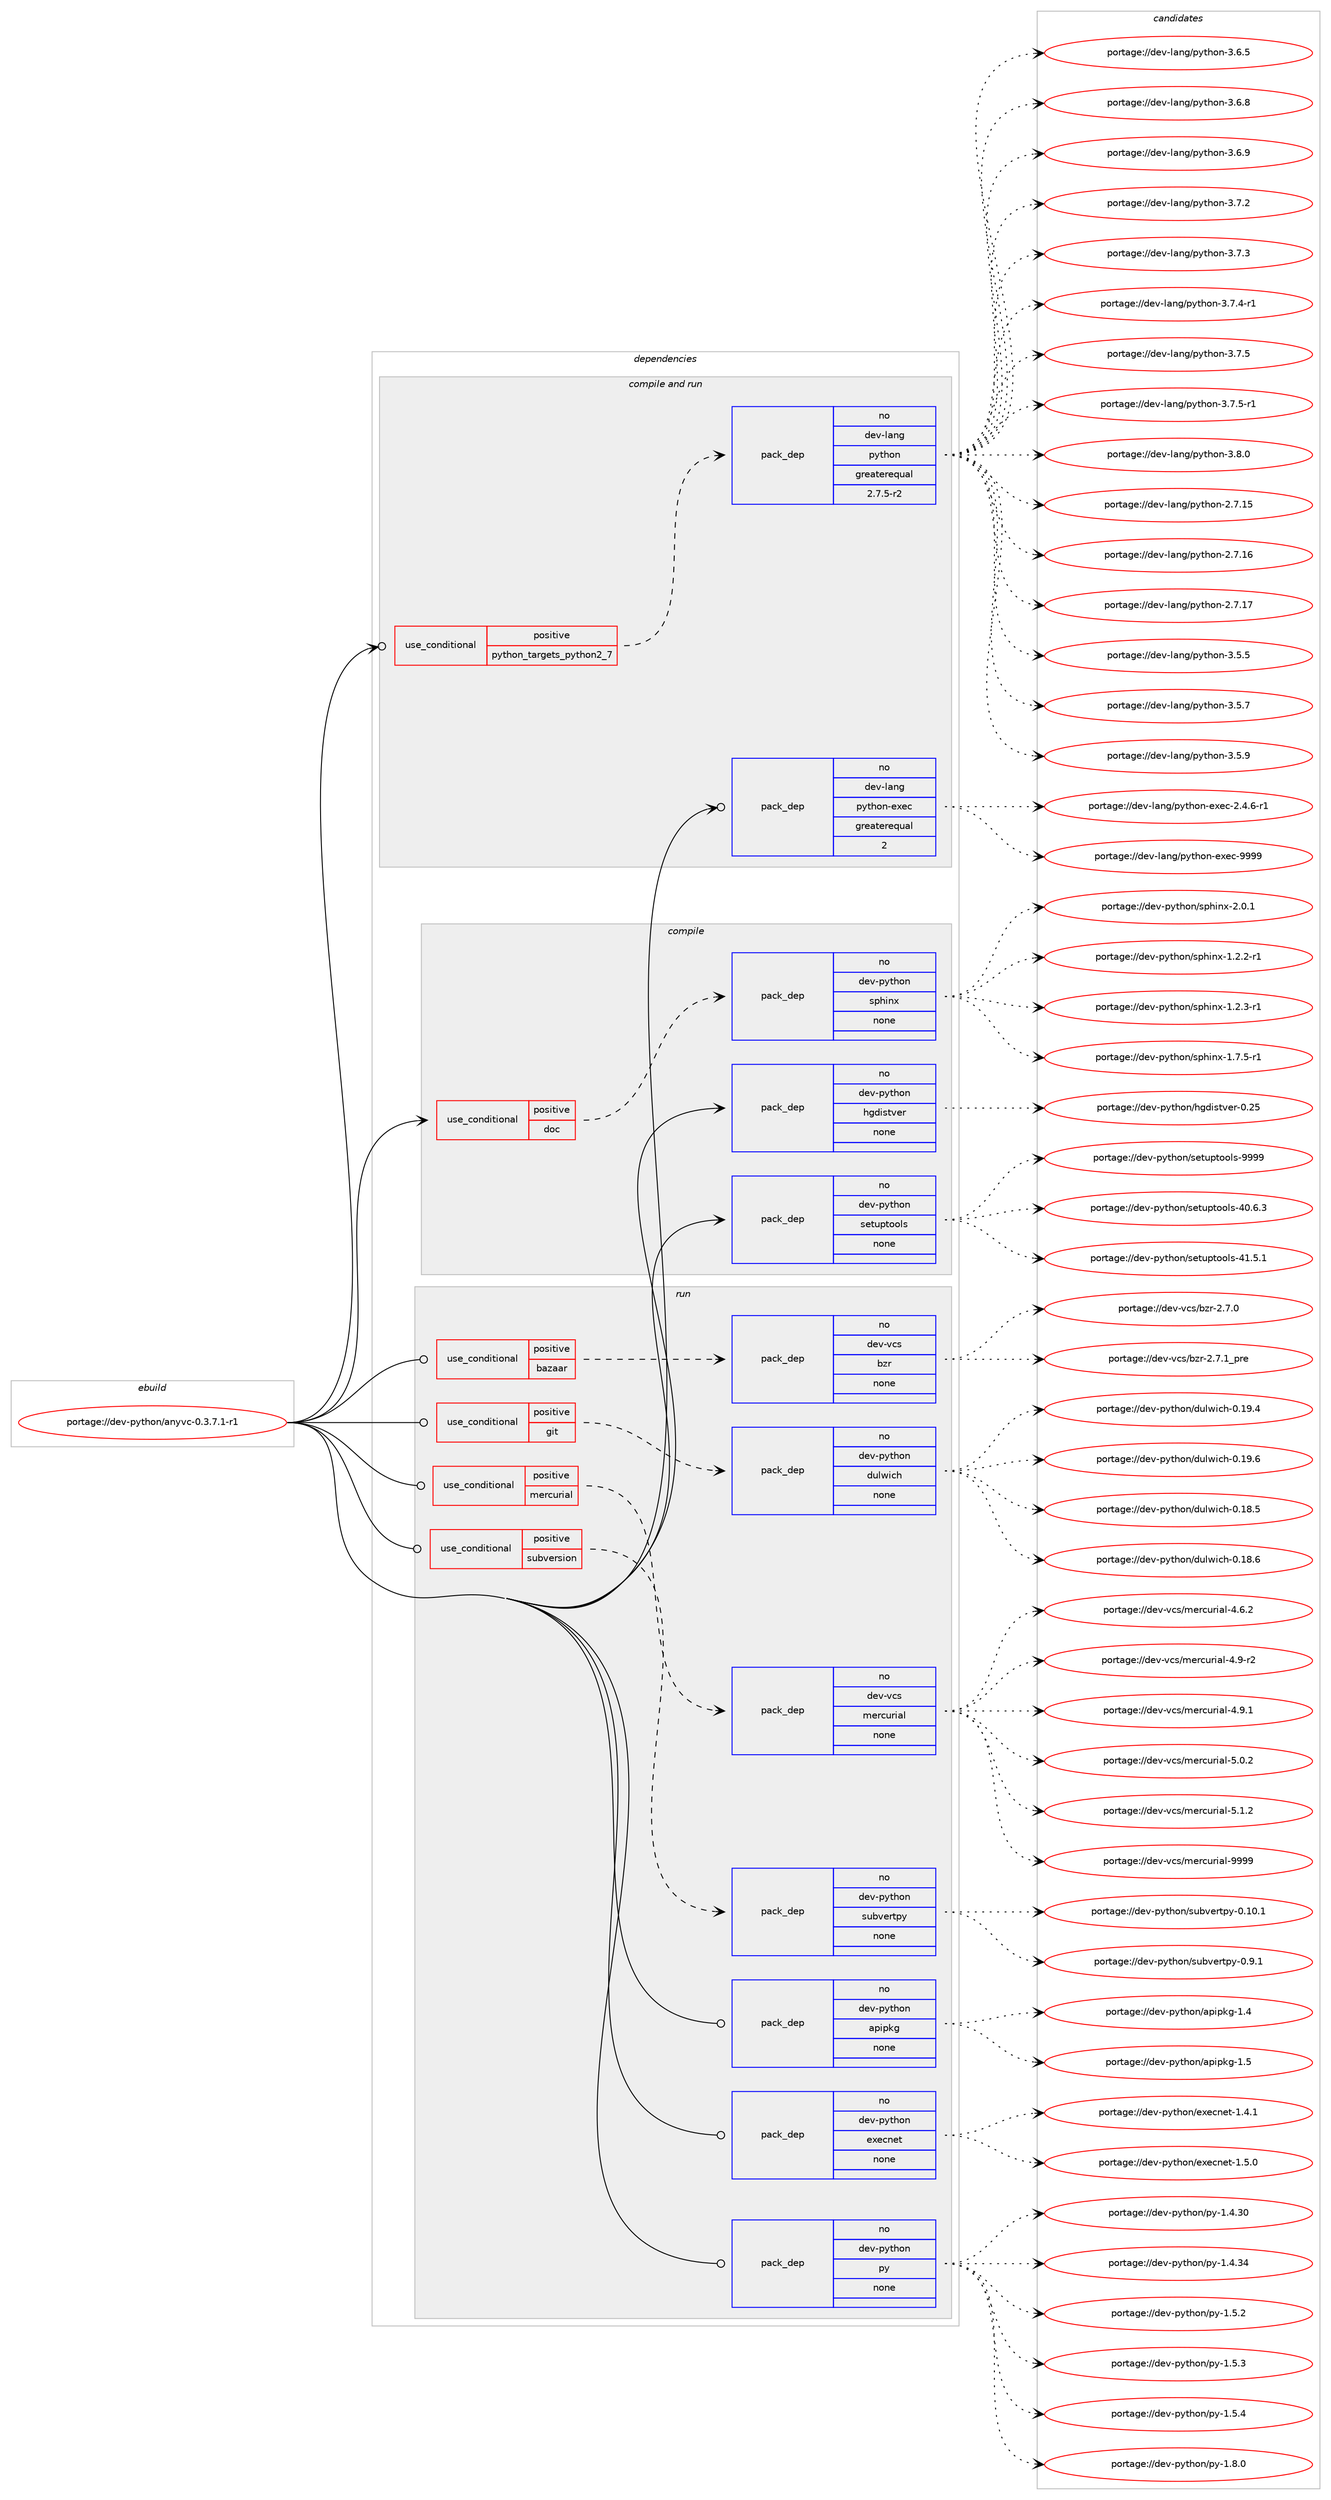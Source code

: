 digraph prolog {

# *************
# Graph options
# *************

newrank=true;
concentrate=true;
compound=true;
graph [rankdir=LR,fontname=Helvetica,fontsize=10,ranksep=1.5];#, ranksep=2.5, nodesep=0.2];
edge  [arrowhead=vee];
node  [fontname=Helvetica,fontsize=10];

# **********
# The ebuild
# **********

subgraph cluster_leftcol {
color=gray;
rank=same;
label=<<i>ebuild</i>>;
id [label="portage://dev-python/anyvc-0.3.7.1-r1", color=red, width=4, href="../dev-python/anyvc-0.3.7.1-r1.svg"];
}

# ****************
# The dependencies
# ****************

subgraph cluster_midcol {
color=gray;
label=<<i>dependencies</i>>;
subgraph cluster_compile {
fillcolor="#eeeeee";
style=filled;
label=<<i>compile</i>>;
subgraph cond25450 {
dependency129239 [label=<<TABLE BORDER="0" CELLBORDER="1" CELLSPACING="0" CELLPADDING="4"><TR><TD ROWSPAN="3" CELLPADDING="10">use_conditional</TD></TR><TR><TD>positive</TD></TR><TR><TD>doc</TD></TR></TABLE>>, shape=none, color=red];
subgraph pack100484 {
dependency129240 [label=<<TABLE BORDER="0" CELLBORDER="1" CELLSPACING="0" CELLPADDING="4" WIDTH="220"><TR><TD ROWSPAN="6" CELLPADDING="30">pack_dep</TD></TR><TR><TD WIDTH="110">no</TD></TR><TR><TD>dev-python</TD></TR><TR><TD>sphinx</TD></TR><TR><TD>none</TD></TR><TR><TD></TD></TR></TABLE>>, shape=none, color=blue];
}
dependency129239:e -> dependency129240:w [weight=20,style="dashed",arrowhead="vee"];
}
id:e -> dependency129239:w [weight=20,style="solid",arrowhead="vee"];
subgraph pack100485 {
dependency129241 [label=<<TABLE BORDER="0" CELLBORDER="1" CELLSPACING="0" CELLPADDING="4" WIDTH="220"><TR><TD ROWSPAN="6" CELLPADDING="30">pack_dep</TD></TR><TR><TD WIDTH="110">no</TD></TR><TR><TD>dev-python</TD></TR><TR><TD>hgdistver</TD></TR><TR><TD>none</TD></TR><TR><TD></TD></TR></TABLE>>, shape=none, color=blue];
}
id:e -> dependency129241:w [weight=20,style="solid",arrowhead="vee"];
subgraph pack100486 {
dependency129242 [label=<<TABLE BORDER="0" CELLBORDER="1" CELLSPACING="0" CELLPADDING="4" WIDTH="220"><TR><TD ROWSPAN="6" CELLPADDING="30">pack_dep</TD></TR><TR><TD WIDTH="110">no</TD></TR><TR><TD>dev-python</TD></TR><TR><TD>setuptools</TD></TR><TR><TD>none</TD></TR><TR><TD></TD></TR></TABLE>>, shape=none, color=blue];
}
id:e -> dependency129242:w [weight=20,style="solid",arrowhead="vee"];
}
subgraph cluster_compileandrun {
fillcolor="#eeeeee";
style=filled;
label=<<i>compile and run</i>>;
subgraph cond25451 {
dependency129243 [label=<<TABLE BORDER="0" CELLBORDER="1" CELLSPACING="0" CELLPADDING="4"><TR><TD ROWSPAN="3" CELLPADDING="10">use_conditional</TD></TR><TR><TD>positive</TD></TR><TR><TD>python_targets_python2_7</TD></TR></TABLE>>, shape=none, color=red];
subgraph pack100487 {
dependency129244 [label=<<TABLE BORDER="0" CELLBORDER="1" CELLSPACING="0" CELLPADDING="4" WIDTH="220"><TR><TD ROWSPAN="6" CELLPADDING="30">pack_dep</TD></TR><TR><TD WIDTH="110">no</TD></TR><TR><TD>dev-lang</TD></TR><TR><TD>python</TD></TR><TR><TD>greaterequal</TD></TR><TR><TD>2.7.5-r2</TD></TR></TABLE>>, shape=none, color=blue];
}
dependency129243:e -> dependency129244:w [weight=20,style="dashed",arrowhead="vee"];
}
id:e -> dependency129243:w [weight=20,style="solid",arrowhead="odotvee"];
subgraph pack100488 {
dependency129245 [label=<<TABLE BORDER="0" CELLBORDER="1" CELLSPACING="0" CELLPADDING="4" WIDTH="220"><TR><TD ROWSPAN="6" CELLPADDING="30">pack_dep</TD></TR><TR><TD WIDTH="110">no</TD></TR><TR><TD>dev-lang</TD></TR><TR><TD>python-exec</TD></TR><TR><TD>greaterequal</TD></TR><TR><TD>2</TD></TR></TABLE>>, shape=none, color=blue];
}
id:e -> dependency129245:w [weight=20,style="solid",arrowhead="odotvee"];
}
subgraph cluster_run {
fillcolor="#eeeeee";
style=filled;
label=<<i>run</i>>;
subgraph cond25452 {
dependency129246 [label=<<TABLE BORDER="0" CELLBORDER="1" CELLSPACING="0" CELLPADDING="4"><TR><TD ROWSPAN="3" CELLPADDING="10">use_conditional</TD></TR><TR><TD>positive</TD></TR><TR><TD>bazaar</TD></TR></TABLE>>, shape=none, color=red];
subgraph pack100489 {
dependency129247 [label=<<TABLE BORDER="0" CELLBORDER="1" CELLSPACING="0" CELLPADDING="4" WIDTH="220"><TR><TD ROWSPAN="6" CELLPADDING="30">pack_dep</TD></TR><TR><TD WIDTH="110">no</TD></TR><TR><TD>dev-vcs</TD></TR><TR><TD>bzr</TD></TR><TR><TD>none</TD></TR><TR><TD></TD></TR></TABLE>>, shape=none, color=blue];
}
dependency129246:e -> dependency129247:w [weight=20,style="dashed",arrowhead="vee"];
}
id:e -> dependency129246:w [weight=20,style="solid",arrowhead="odot"];
subgraph cond25453 {
dependency129248 [label=<<TABLE BORDER="0" CELLBORDER="1" CELLSPACING="0" CELLPADDING="4"><TR><TD ROWSPAN="3" CELLPADDING="10">use_conditional</TD></TR><TR><TD>positive</TD></TR><TR><TD>git</TD></TR></TABLE>>, shape=none, color=red];
subgraph pack100490 {
dependency129249 [label=<<TABLE BORDER="0" CELLBORDER="1" CELLSPACING="0" CELLPADDING="4" WIDTH="220"><TR><TD ROWSPAN="6" CELLPADDING="30">pack_dep</TD></TR><TR><TD WIDTH="110">no</TD></TR><TR><TD>dev-python</TD></TR><TR><TD>dulwich</TD></TR><TR><TD>none</TD></TR><TR><TD></TD></TR></TABLE>>, shape=none, color=blue];
}
dependency129248:e -> dependency129249:w [weight=20,style="dashed",arrowhead="vee"];
}
id:e -> dependency129248:w [weight=20,style="solid",arrowhead="odot"];
subgraph cond25454 {
dependency129250 [label=<<TABLE BORDER="0" CELLBORDER="1" CELLSPACING="0" CELLPADDING="4"><TR><TD ROWSPAN="3" CELLPADDING="10">use_conditional</TD></TR><TR><TD>positive</TD></TR><TR><TD>mercurial</TD></TR></TABLE>>, shape=none, color=red];
subgraph pack100491 {
dependency129251 [label=<<TABLE BORDER="0" CELLBORDER="1" CELLSPACING="0" CELLPADDING="4" WIDTH="220"><TR><TD ROWSPAN="6" CELLPADDING="30">pack_dep</TD></TR><TR><TD WIDTH="110">no</TD></TR><TR><TD>dev-vcs</TD></TR><TR><TD>mercurial</TD></TR><TR><TD>none</TD></TR><TR><TD></TD></TR></TABLE>>, shape=none, color=blue];
}
dependency129250:e -> dependency129251:w [weight=20,style="dashed",arrowhead="vee"];
}
id:e -> dependency129250:w [weight=20,style="solid",arrowhead="odot"];
subgraph cond25455 {
dependency129252 [label=<<TABLE BORDER="0" CELLBORDER="1" CELLSPACING="0" CELLPADDING="4"><TR><TD ROWSPAN="3" CELLPADDING="10">use_conditional</TD></TR><TR><TD>positive</TD></TR><TR><TD>subversion</TD></TR></TABLE>>, shape=none, color=red];
subgraph pack100492 {
dependency129253 [label=<<TABLE BORDER="0" CELLBORDER="1" CELLSPACING="0" CELLPADDING="4" WIDTH="220"><TR><TD ROWSPAN="6" CELLPADDING="30">pack_dep</TD></TR><TR><TD WIDTH="110">no</TD></TR><TR><TD>dev-python</TD></TR><TR><TD>subvertpy</TD></TR><TR><TD>none</TD></TR><TR><TD></TD></TR></TABLE>>, shape=none, color=blue];
}
dependency129252:e -> dependency129253:w [weight=20,style="dashed",arrowhead="vee"];
}
id:e -> dependency129252:w [weight=20,style="solid",arrowhead="odot"];
subgraph pack100493 {
dependency129254 [label=<<TABLE BORDER="0" CELLBORDER="1" CELLSPACING="0" CELLPADDING="4" WIDTH="220"><TR><TD ROWSPAN="6" CELLPADDING="30">pack_dep</TD></TR><TR><TD WIDTH="110">no</TD></TR><TR><TD>dev-python</TD></TR><TR><TD>apipkg</TD></TR><TR><TD>none</TD></TR><TR><TD></TD></TR></TABLE>>, shape=none, color=blue];
}
id:e -> dependency129254:w [weight=20,style="solid",arrowhead="odot"];
subgraph pack100494 {
dependency129255 [label=<<TABLE BORDER="0" CELLBORDER="1" CELLSPACING="0" CELLPADDING="4" WIDTH="220"><TR><TD ROWSPAN="6" CELLPADDING="30">pack_dep</TD></TR><TR><TD WIDTH="110">no</TD></TR><TR><TD>dev-python</TD></TR><TR><TD>execnet</TD></TR><TR><TD>none</TD></TR><TR><TD></TD></TR></TABLE>>, shape=none, color=blue];
}
id:e -> dependency129255:w [weight=20,style="solid",arrowhead="odot"];
subgraph pack100495 {
dependency129256 [label=<<TABLE BORDER="0" CELLBORDER="1" CELLSPACING="0" CELLPADDING="4" WIDTH="220"><TR><TD ROWSPAN="6" CELLPADDING="30">pack_dep</TD></TR><TR><TD WIDTH="110">no</TD></TR><TR><TD>dev-python</TD></TR><TR><TD>py</TD></TR><TR><TD>none</TD></TR><TR><TD></TD></TR></TABLE>>, shape=none, color=blue];
}
id:e -> dependency129256:w [weight=20,style="solid",arrowhead="odot"];
}
}

# **************
# The candidates
# **************

subgraph cluster_choices {
rank=same;
color=gray;
label=<<i>candidates</i>>;

subgraph choice100484 {
color=black;
nodesep=1;
choiceportage10010111845112121116104111110471151121041051101204549465046504511449 [label="portage://dev-python/sphinx-1.2.2-r1", color=red, width=4,href="../dev-python/sphinx-1.2.2-r1.svg"];
choiceportage10010111845112121116104111110471151121041051101204549465046514511449 [label="portage://dev-python/sphinx-1.2.3-r1", color=red, width=4,href="../dev-python/sphinx-1.2.3-r1.svg"];
choiceportage10010111845112121116104111110471151121041051101204549465546534511449 [label="portage://dev-python/sphinx-1.7.5-r1", color=red, width=4,href="../dev-python/sphinx-1.7.5-r1.svg"];
choiceportage1001011184511212111610411111047115112104105110120455046484649 [label="portage://dev-python/sphinx-2.0.1", color=red, width=4,href="../dev-python/sphinx-2.0.1.svg"];
dependency129240:e -> choiceportage10010111845112121116104111110471151121041051101204549465046504511449:w [style=dotted,weight="100"];
dependency129240:e -> choiceportage10010111845112121116104111110471151121041051101204549465046514511449:w [style=dotted,weight="100"];
dependency129240:e -> choiceportage10010111845112121116104111110471151121041051101204549465546534511449:w [style=dotted,weight="100"];
dependency129240:e -> choiceportage1001011184511212111610411111047115112104105110120455046484649:w [style=dotted,weight="100"];
}
subgraph choice100485 {
color=black;
nodesep=1;
choiceportage10010111845112121116104111110471041031001051151161181011144548465053 [label="portage://dev-python/hgdistver-0.25", color=red, width=4,href="../dev-python/hgdistver-0.25.svg"];
dependency129241:e -> choiceportage10010111845112121116104111110471041031001051151161181011144548465053:w [style=dotted,weight="100"];
}
subgraph choice100486 {
color=black;
nodesep=1;
choiceportage100101118451121211161041111104711510111611711211611111110811545524846544651 [label="portage://dev-python/setuptools-40.6.3", color=red, width=4,href="../dev-python/setuptools-40.6.3.svg"];
choiceportage100101118451121211161041111104711510111611711211611111110811545524946534649 [label="portage://dev-python/setuptools-41.5.1", color=red, width=4,href="../dev-python/setuptools-41.5.1.svg"];
choiceportage10010111845112121116104111110471151011161171121161111111081154557575757 [label="portage://dev-python/setuptools-9999", color=red, width=4,href="../dev-python/setuptools-9999.svg"];
dependency129242:e -> choiceportage100101118451121211161041111104711510111611711211611111110811545524846544651:w [style=dotted,weight="100"];
dependency129242:e -> choiceportage100101118451121211161041111104711510111611711211611111110811545524946534649:w [style=dotted,weight="100"];
dependency129242:e -> choiceportage10010111845112121116104111110471151011161171121161111111081154557575757:w [style=dotted,weight="100"];
}
subgraph choice100487 {
color=black;
nodesep=1;
choiceportage10010111845108971101034711212111610411111045504655464953 [label="portage://dev-lang/python-2.7.15", color=red, width=4,href="../dev-lang/python-2.7.15.svg"];
choiceportage10010111845108971101034711212111610411111045504655464954 [label="portage://dev-lang/python-2.7.16", color=red, width=4,href="../dev-lang/python-2.7.16.svg"];
choiceportage10010111845108971101034711212111610411111045504655464955 [label="portage://dev-lang/python-2.7.17", color=red, width=4,href="../dev-lang/python-2.7.17.svg"];
choiceportage100101118451089711010347112121116104111110455146534653 [label="portage://dev-lang/python-3.5.5", color=red, width=4,href="../dev-lang/python-3.5.5.svg"];
choiceportage100101118451089711010347112121116104111110455146534655 [label="portage://dev-lang/python-3.5.7", color=red, width=4,href="../dev-lang/python-3.5.7.svg"];
choiceportage100101118451089711010347112121116104111110455146534657 [label="portage://dev-lang/python-3.5.9", color=red, width=4,href="../dev-lang/python-3.5.9.svg"];
choiceportage100101118451089711010347112121116104111110455146544653 [label="portage://dev-lang/python-3.6.5", color=red, width=4,href="../dev-lang/python-3.6.5.svg"];
choiceportage100101118451089711010347112121116104111110455146544656 [label="portage://dev-lang/python-3.6.8", color=red, width=4,href="../dev-lang/python-3.6.8.svg"];
choiceportage100101118451089711010347112121116104111110455146544657 [label="portage://dev-lang/python-3.6.9", color=red, width=4,href="../dev-lang/python-3.6.9.svg"];
choiceportage100101118451089711010347112121116104111110455146554650 [label="portage://dev-lang/python-3.7.2", color=red, width=4,href="../dev-lang/python-3.7.2.svg"];
choiceportage100101118451089711010347112121116104111110455146554651 [label="portage://dev-lang/python-3.7.3", color=red, width=4,href="../dev-lang/python-3.7.3.svg"];
choiceportage1001011184510897110103471121211161041111104551465546524511449 [label="portage://dev-lang/python-3.7.4-r1", color=red, width=4,href="../dev-lang/python-3.7.4-r1.svg"];
choiceportage100101118451089711010347112121116104111110455146554653 [label="portage://dev-lang/python-3.7.5", color=red, width=4,href="../dev-lang/python-3.7.5.svg"];
choiceportage1001011184510897110103471121211161041111104551465546534511449 [label="portage://dev-lang/python-3.7.5-r1", color=red, width=4,href="../dev-lang/python-3.7.5-r1.svg"];
choiceportage100101118451089711010347112121116104111110455146564648 [label="portage://dev-lang/python-3.8.0", color=red, width=4,href="../dev-lang/python-3.8.0.svg"];
dependency129244:e -> choiceportage10010111845108971101034711212111610411111045504655464953:w [style=dotted,weight="100"];
dependency129244:e -> choiceportage10010111845108971101034711212111610411111045504655464954:w [style=dotted,weight="100"];
dependency129244:e -> choiceportage10010111845108971101034711212111610411111045504655464955:w [style=dotted,weight="100"];
dependency129244:e -> choiceportage100101118451089711010347112121116104111110455146534653:w [style=dotted,weight="100"];
dependency129244:e -> choiceportage100101118451089711010347112121116104111110455146534655:w [style=dotted,weight="100"];
dependency129244:e -> choiceportage100101118451089711010347112121116104111110455146534657:w [style=dotted,weight="100"];
dependency129244:e -> choiceportage100101118451089711010347112121116104111110455146544653:w [style=dotted,weight="100"];
dependency129244:e -> choiceportage100101118451089711010347112121116104111110455146544656:w [style=dotted,weight="100"];
dependency129244:e -> choiceportage100101118451089711010347112121116104111110455146544657:w [style=dotted,weight="100"];
dependency129244:e -> choiceportage100101118451089711010347112121116104111110455146554650:w [style=dotted,weight="100"];
dependency129244:e -> choiceportage100101118451089711010347112121116104111110455146554651:w [style=dotted,weight="100"];
dependency129244:e -> choiceportage1001011184510897110103471121211161041111104551465546524511449:w [style=dotted,weight="100"];
dependency129244:e -> choiceportage100101118451089711010347112121116104111110455146554653:w [style=dotted,weight="100"];
dependency129244:e -> choiceportage1001011184510897110103471121211161041111104551465546534511449:w [style=dotted,weight="100"];
dependency129244:e -> choiceportage100101118451089711010347112121116104111110455146564648:w [style=dotted,weight="100"];
}
subgraph choice100488 {
color=black;
nodesep=1;
choiceportage10010111845108971101034711212111610411111045101120101994550465246544511449 [label="portage://dev-lang/python-exec-2.4.6-r1", color=red, width=4,href="../dev-lang/python-exec-2.4.6-r1.svg"];
choiceportage10010111845108971101034711212111610411111045101120101994557575757 [label="portage://dev-lang/python-exec-9999", color=red, width=4,href="../dev-lang/python-exec-9999.svg"];
dependency129245:e -> choiceportage10010111845108971101034711212111610411111045101120101994550465246544511449:w [style=dotted,weight="100"];
dependency129245:e -> choiceportage10010111845108971101034711212111610411111045101120101994557575757:w [style=dotted,weight="100"];
}
subgraph choice100489 {
color=black;
nodesep=1;
choiceportage10010111845118991154798122114455046554648 [label="portage://dev-vcs/bzr-2.7.0", color=red, width=4,href="../dev-vcs/bzr-2.7.0.svg"];
choiceportage1001011184511899115479812211445504655464995112114101 [label="portage://dev-vcs/bzr-2.7.1_pre", color=red, width=4,href="../dev-vcs/bzr-2.7.1_pre.svg"];
dependency129247:e -> choiceportage10010111845118991154798122114455046554648:w [style=dotted,weight="100"];
dependency129247:e -> choiceportage1001011184511899115479812211445504655464995112114101:w [style=dotted,weight="100"];
}
subgraph choice100490 {
color=black;
nodesep=1;
choiceportage10010111845112121116104111110471001171081191059910445484649564653 [label="portage://dev-python/dulwich-0.18.5", color=red, width=4,href="../dev-python/dulwich-0.18.5.svg"];
choiceportage10010111845112121116104111110471001171081191059910445484649564654 [label="portage://dev-python/dulwich-0.18.6", color=red, width=4,href="../dev-python/dulwich-0.18.6.svg"];
choiceportage10010111845112121116104111110471001171081191059910445484649574652 [label="portage://dev-python/dulwich-0.19.4", color=red, width=4,href="../dev-python/dulwich-0.19.4.svg"];
choiceportage10010111845112121116104111110471001171081191059910445484649574654 [label="portage://dev-python/dulwich-0.19.6", color=red, width=4,href="../dev-python/dulwich-0.19.6.svg"];
dependency129249:e -> choiceportage10010111845112121116104111110471001171081191059910445484649564653:w [style=dotted,weight="100"];
dependency129249:e -> choiceportage10010111845112121116104111110471001171081191059910445484649564654:w [style=dotted,weight="100"];
dependency129249:e -> choiceportage10010111845112121116104111110471001171081191059910445484649574652:w [style=dotted,weight="100"];
dependency129249:e -> choiceportage10010111845112121116104111110471001171081191059910445484649574654:w [style=dotted,weight="100"];
}
subgraph choice100491 {
color=black;
nodesep=1;
choiceportage1001011184511899115471091011149911711410597108455246544650 [label="portage://dev-vcs/mercurial-4.6.2", color=red, width=4,href="../dev-vcs/mercurial-4.6.2.svg"];
choiceportage1001011184511899115471091011149911711410597108455246574511450 [label="portage://dev-vcs/mercurial-4.9-r2", color=red, width=4,href="../dev-vcs/mercurial-4.9-r2.svg"];
choiceportage1001011184511899115471091011149911711410597108455246574649 [label="portage://dev-vcs/mercurial-4.9.1", color=red, width=4,href="../dev-vcs/mercurial-4.9.1.svg"];
choiceportage1001011184511899115471091011149911711410597108455346484650 [label="portage://dev-vcs/mercurial-5.0.2", color=red, width=4,href="../dev-vcs/mercurial-5.0.2.svg"];
choiceportage1001011184511899115471091011149911711410597108455346494650 [label="portage://dev-vcs/mercurial-5.1.2", color=red, width=4,href="../dev-vcs/mercurial-5.1.2.svg"];
choiceportage10010111845118991154710910111499117114105971084557575757 [label="portage://dev-vcs/mercurial-9999", color=red, width=4,href="../dev-vcs/mercurial-9999.svg"];
dependency129251:e -> choiceportage1001011184511899115471091011149911711410597108455246544650:w [style=dotted,weight="100"];
dependency129251:e -> choiceportage1001011184511899115471091011149911711410597108455246574511450:w [style=dotted,weight="100"];
dependency129251:e -> choiceportage1001011184511899115471091011149911711410597108455246574649:w [style=dotted,weight="100"];
dependency129251:e -> choiceportage1001011184511899115471091011149911711410597108455346484650:w [style=dotted,weight="100"];
dependency129251:e -> choiceportage1001011184511899115471091011149911711410597108455346494650:w [style=dotted,weight="100"];
dependency129251:e -> choiceportage10010111845118991154710910111499117114105971084557575757:w [style=dotted,weight="100"];
}
subgraph choice100492 {
color=black;
nodesep=1;
choiceportage10010111845112121116104111110471151179811810111411611212145484649484649 [label="portage://dev-python/subvertpy-0.10.1", color=red, width=4,href="../dev-python/subvertpy-0.10.1.svg"];
choiceportage100101118451121211161041111104711511798118101114116112121454846574649 [label="portage://dev-python/subvertpy-0.9.1", color=red, width=4,href="../dev-python/subvertpy-0.9.1.svg"];
dependency129253:e -> choiceportage10010111845112121116104111110471151179811810111411611212145484649484649:w [style=dotted,weight="100"];
dependency129253:e -> choiceportage100101118451121211161041111104711511798118101114116112121454846574649:w [style=dotted,weight="100"];
}
subgraph choice100493 {
color=black;
nodesep=1;
choiceportage10010111845112121116104111110479711210511210710345494652 [label="portage://dev-python/apipkg-1.4", color=red, width=4,href="../dev-python/apipkg-1.4.svg"];
choiceportage10010111845112121116104111110479711210511210710345494653 [label="portage://dev-python/apipkg-1.5", color=red, width=4,href="../dev-python/apipkg-1.5.svg"];
dependency129254:e -> choiceportage10010111845112121116104111110479711210511210710345494652:w [style=dotted,weight="100"];
dependency129254:e -> choiceportage10010111845112121116104111110479711210511210710345494653:w [style=dotted,weight="100"];
}
subgraph choice100494 {
color=black;
nodesep=1;
choiceportage100101118451121211161041111104710112010199110101116454946524649 [label="portage://dev-python/execnet-1.4.1", color=red, width=4,href="../dev-python/execnet-1.4.1.svg"];
choiceportage100101118451121211161041111104710112010199110101116454946534648 [label="portage://dev-python/execnet-1.5.0", color=red, width=4,href="../dev-python/execnet-1.5.0.svg"];
dependency129255:e -> choiceportage100101118451121211161041111104710112010199110101116454946524649:w [style=dotted,weight="100"];
dependency129255:e -> choiceportage100101118451121211161041111104710112010199110101116454946534648:w [style=dotted,weight="100"];
}
subgraph choice100495 {
color=black;
nodesep=1;
choiceportage100101118451121211161041111104711212145494652465148 [label="portage://dev-python/py-1.4.30", color=red, width=4,href="../dev-python/py-1.4.30.svg"];
choiceportage100101118451121211161041111104711212145494652465152 [label="portage://dev-python/py-1.4.34", color=red, width=4,href="../dev-python/py-1.4.34.svg"];
choiceportage1001011184511212111610411111047112121454946534650 [label="portage://dev-python/py-1.5.2", color=red, width=4,href="../dev-python/py-1.5.2.svg"];
choiceportage1001011184511212111610411111047112121454946534651 [label="portage://dev-python/py-1.5.3", color=red, width=4,href="../dev-python/py-1.5.3.svg"];
choiceportage1001011184511212111610411111047112121454946534652 [label="portage://dev-python/py-1.5.4", color=red, width=4,href="../dev-python/py-1.5.4.svg"];
choiceportage1001011184511212111610411111047112121454946564648 [label="portage://dev-python/py-1.8.0", color=red, width=4,href="../dev-python/py-1.8.0.svg"];
dependency129256:e -> choiceportage100101118451121211161041111104711212145494652465148:w [style=dotted,weight="100"];
dependency129256:e -> choiceportage100101118451121211161041111104711212145494652465152:w [style=dotted,weight="100"];
dependency129256:e -> choiceportage1001011184511212111610411111047112121454946534650:w [style=dotted,weight="100"];
dependency129256:e -> choiceportage1001011184511212111610411111047112121454946534651:w [style=dotted,weight="100"];
dependency129256:e -> choiceportage1001011184511212111610411111047112121454946534652:w [style=dotted,weight="100"];
dependency129256:e -> choiceportage1001011184511212111610411111047112121454946564648:w [style=dotted,weight="100"];
}
}

}
